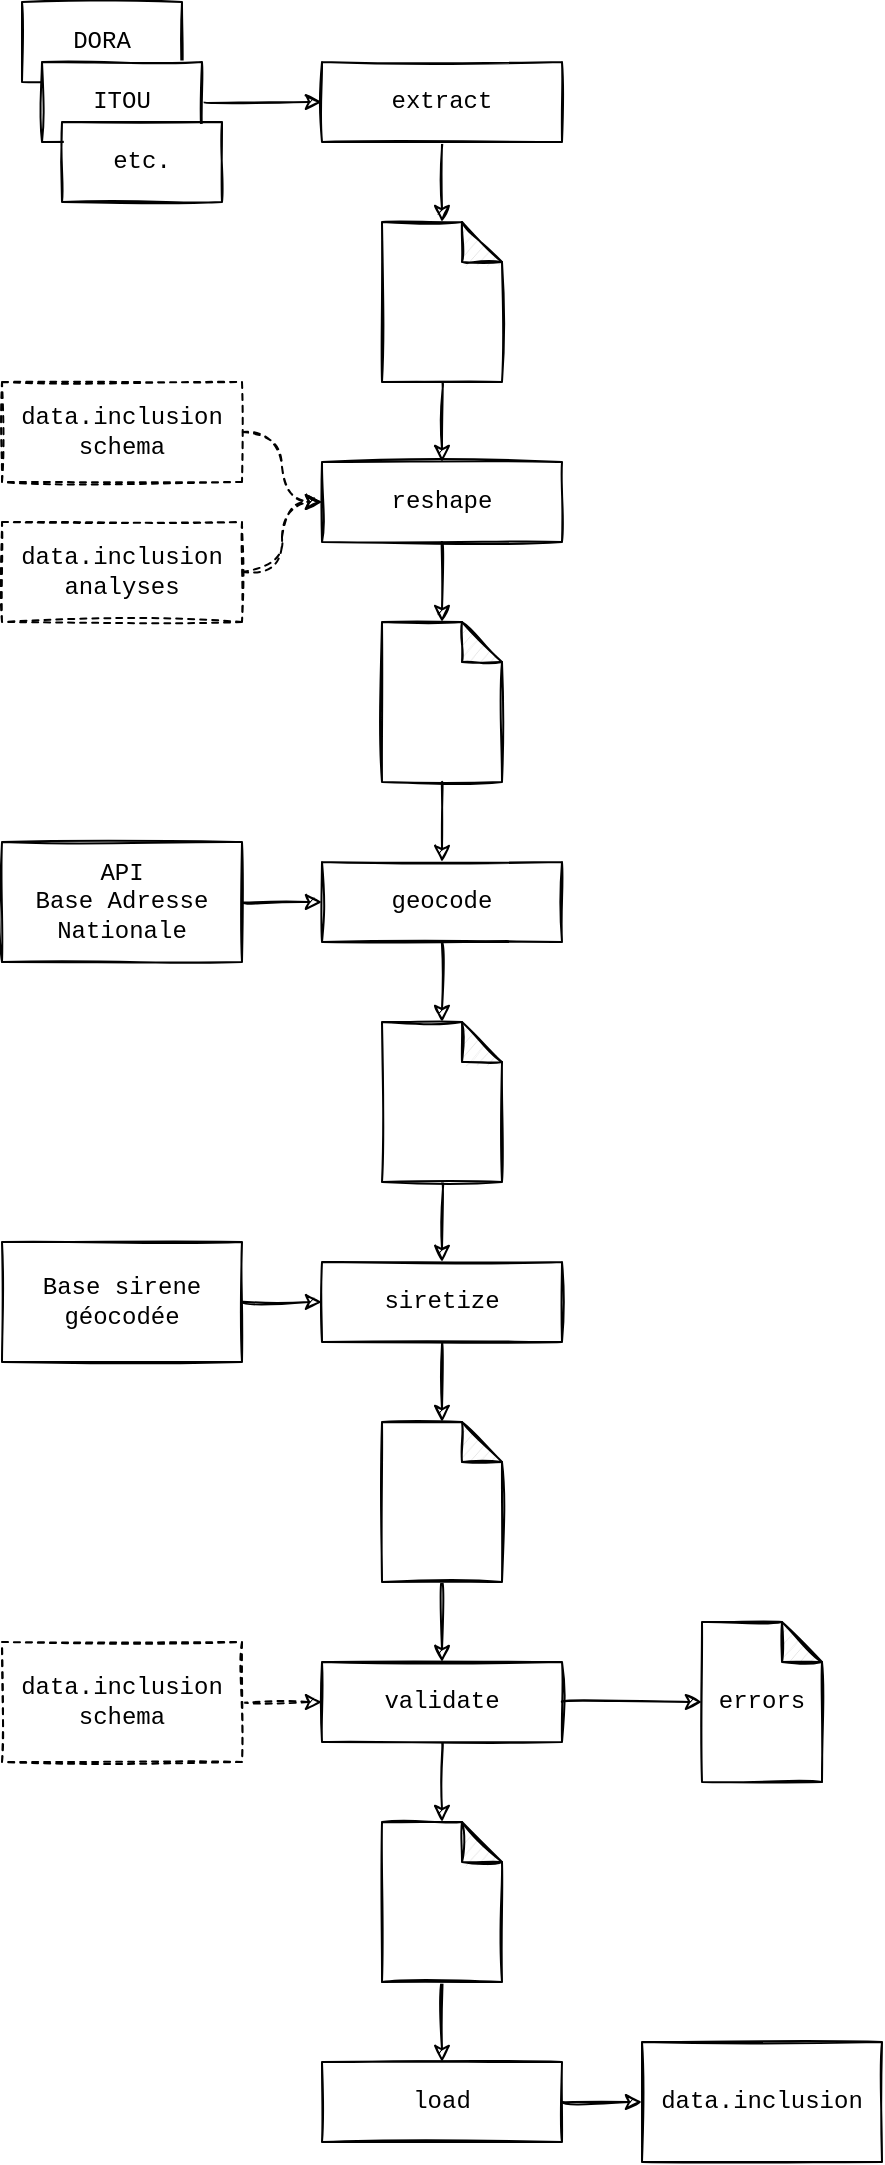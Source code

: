<mxfile version="18.1.3"><diagram id="IIw-nb-zUhlb8y-w-X9E" name="Page-1"><mxGraphModel dx="2058" dy="1141" grid="1" gridSize="10" guides="1" tooltips="1" connect="1" arrows="1" fold="1" page="1" pageScale="1" pageWidth="850" pageHeight="1100" math="0" shadow="0"><root><mxCell id="0"/><mxCell id="1" parent="0"/><mxCell id="1ksyq21S6QphH3ydFWYI-19" value="" style="edgeStyle=orthogonalEdgeStyle;curved=1;rounded=0;sketch=1;orthogonalLoop=1;jettySize=auto;html=1;fontFamily=Courier New;" edge="1" parent="1" source="1ksyq21S6QphH3ydFWYI-1" target="1ksyq21S6QphH3ydFWYI-18"><mxGeometry relative="1" as="geometry"/></mxCell><mxCell id="1ksyq21S6QphH3ydFWYI-1" value="geocode" style="rounded=0;whiteSpace=wrap;html=1;sketch=1;fontFamily=Courier New;" vertex="1" parent="1"><mxGeometry x="280" y="440" width="120" height="40" as="geometry"/></mxCell><mxCell id="1ksyq21S6QphH3ydFWYI-15" value="" style="edgeStyle=orthogonalEdgeStyle;curved=1;rounded=0;sketch=1;orthogonalLoop=1;jettySize=auto;html=1;fontFamily=Courier New;" edge="1" parent="1" source="1ksyq21S6QphH3ydFWYI-14" target="1ksyq21S6QphH3ydFWYI-1"><mxGeometry relative="1" as="geometry"/></mxCell><mxCell id="1ksyq21S6QphH3ydFWYI-14" value="" style="shape=note;whiteSpace=wrap;html=1;backgroundOutline=1;darkOpacity=0.05;sketch=1;fontFamily=Courier New;size=20;" vertex="1" parent="1"><mxGeometry x="310" y="320" width="60" height="80" as="geometry"/></mxCell><mxCell id="1ksyq21S6QphH3ydFWYI-60" value="" style="edgeStyle=orthogonalEdgeStyle;curved=1;rounded=0;sketch=1;orthogonalLoop=1;jettySize=auto;html=1;fontFamily=Courier New;" edge="1" parent="1" source="1ksyq21S6QphH3ydFWYI-16" target="1ksyq21S6QphH3ydFWYI-50"><mxGeometry relative="1" as="geometry"/></mxCell><mxCell id="1ksyq21S6QphH3ydFWYI-16" value="siretize" style="rounded=0;whiteSpace=wrap;html=1;sketch=1;fontFamily=Courier New;" vertex="1" parent="1"><mxGeometry x="280" y="640" width="120" height="40" as="geometry"/></mxCell><mxCell id="1ksyq21S6QphH3ydFWYI-17" value="" style="edgeStyle=orthogonalEdgeStyle;curved=1;rounded=0;sketch=1;orthogonalLoop=1;jettySize=auto;html=1;fontFamily=Courier New;" edge="1" parent="1" source="1ksyq21S6QphH3ydFWYI-18" target="1ksyq21S6QphH3ydFWYI-16"><mxGeometry relative="1" as="geometry"/></mxCell><mxCell id="1ksyq21S6QphH3ydFWYI-18" value="" style="shape=note;whiteSpace=wrap;html=1;backgroundOutline=1;darkOpacity=0.05;sketch=1;fontFamily=Courier New;size=20;" vertex="1" parent="1"><mxGeometry x="310" y="520" width="60" height="80" as="geometry"/></mxCell><mxCell id="1ksyq21S6QphH3ydFWYI-24" value="" style="edgeStyle=orthogonalEdgeStyle;curved=1;rounded=0;sketch=1;orthogonalLoop=1;jettySize=auto;html=1;fontFamily=Courier New;" edge="1" parent="1" source="1ksyq21S6QphH3ydFWYI-20" target="1ksyq21S6QphH3ydFWYI-1"><mxGeometry relative="1" as="geometry"/></mxCell><mxCell id="1ksyq21S6QphH3ydFWYI-20" value="&lt;div&gt;API&lt;/div&gt;&lt;div&gt;Base Adresse&lt;/div&gt;&lt;div&gt;Nationale&lt;br&gt;&lt;/div&gt;" style="rounded=0;whiteSpace=wrap;html=1;sketch=1;fontFamily=Courier New;" vertex="1" parent="1"><mxGeometry x="120" y="430" width="120" height="60" as="geometry"/></mxCell><mxCell id="1ksyq21S6QphH3ydFWYI-25" value="" style="edgeStyle=orthogonalEdgeStyle;curved=1;rounded=0;sketch=1;orthogonalLoop=1;jettySize=auto;html=1;fontFamily=Courier New;" edge="1" parent="1" source="1ksyq21S6QphH3ydFWYI-22" target="1ksyq21S6QphH3ydFWYI-16"><mxGeometry relative="1" as="geometry"/></mxCell><mxCell id="1ksyq21S6QphH3ydFWYI-22" value="&lt;div&gt;Base sirene&lt;/div&gt;&lt;div&gt;géocodée&lt;br&gt;&lt;/div&gt;" style="rounded=0;whiteSpace=wrap;html=1;sketch=1;fontFamily=Courier New;" vertex="1" parent="1"><mxGeometry x="120" y="630" width="120" height="60" as="geometry"/></mxCell><mxCell id="1ksyq21S6QphH3ydFWYI-35" value="" style="edgeStyle=orthogonalEdgeStyle;curved=1;rounded=0;sketch=1;orthogonalLoop=1;jettySize=auto;html=1;fontFamily=Courier New;" edge="1" parent="1" source="1ksyq21S6QphH3ydFWYI-32" target="1ksyq21S6QphH3ydFWYI-14"><mxGeometry relative="1" as="geometry"/></mxCell><mxCell id="1ksyq21S6QphH3ydFWYI-32" value="reshape" style="rounded=0;whiteSpace=wrap;html=1;sketch=1;fontFamily=Courier New;" vertex="1" parent="1"><mxGeometry x="280" y="240" width="120" height="40" as="geometry"/></mxCell><mxCell id="1ksyq21S6QphH3ydFWYI-33" value="" style="edgeStyle=orthogonalEdgeStyle;curved=1;rounded=0;sketch=1;orthogonalLoop=1;jettySize=auto;html=1;fontFamily=Courier New;" edge="1" parent="1" source="1ksyq21S6QphH3ydFWYI-34" target="1ksyq21S6QphH3ydFWYI-32"><mxGeometry relative="1" as="geometry"/></mxCell><mxCell id="1ksyq21S6QphH3ydFWYI-34" value="" style="shape=note;whiteSpace=wrap;html=1;backgroundOutline=1;darkOpacity=0.05;sketch=1;fontFamily=Courier New;size=20;" vertex="1" parent="1"><mxGeometry x="310" y="120" width="60" height="80" as="geometry"/></mxCell><mxCell id="1ksyq21S6QphH3ydFWYI-43" value="" style="edgeStyle=orthogonalEdgeStyle;curved=1;rounded=0;sketch=1;orthogonalLoop=1;jettySize=auto;html=1;fontFamily=Courier New;" edge="1" parent="1" source="1ksyq21S6QphH3ydFWYI-44" target="1ksyq21S6QphH3ydFWYI-47"><mxGeometry relative="1" as="geometry"/></mxCell><mxCell id="1ksyq21S6QphH3ydFWYI-44" value="load" style="rounded=0;whiteSpace=wrap;html=1;sketch=1;fontFamily=Courier New;" vertex="1" parent="1"><mxGeometry x="280" y="1040" width="120" height="40" as="geometry"/></mxCell><mxCell id="1ksyq21S6QphH3ydFWYI-45" value="" style="edgeStyle=orthogonalEdgeStyle;curved=1;rounded=0;sketch=1;orthogonalLoop=1;jettySize=auto;html=1;fontFamily=Courier New;" edge="1" parent="1" source="1ksyq21S6QphH3ydFWYI-46" target="1ksyq21S6QphH3ydFWYI-44"><mxGeometry relative="1" as="geometry"/></mxCell><mxCell id="1ksyq21S6QphH3ydFWYI-46" value="" style="shape=note;whiteSpace=wrap;html=1;backgroundOutline=1;darkOpacity=0.05;sketch=1;fontFamily=Courier New;size=20;" vertex="1" parent="1"><mxGeometry x="310" y="920" width="60" height="80" as="geometry"/></mxCell><mxCell id="1ksyq21S6QphH3ydFWYI-47" value="&lt;div&gt;data.inclusion&lt;/div&gt;" style="rounded=0;whiteSpace=wrap;html=1;sketch=1;fontFamily=Courier New;" vertex="1" parent="1"><mxGeometry x="440" y="1030" width="120" height="60" as="geometry"/></mxCell><mxCell id="1ksyq21S6QphH3ydFWYI-57" value="" style="edgeStyle=orthogonalEdgeStyle;curved=1;rounded=0;sketch=1;orthogonalLoop=1;jettySize=auto;html=1;fontFamily=Courier New;" edge="1" parent="1" source="1ksyq21S6QphH3ydFWYI-48" target="1ksyq21S6QphH3ydFWYI-46"><mxGeometry relative="1" as="geometry"/></mxCell><mxCell id="1ksyq21S6QphH3ydFWYI-62" value="" style="edgeStyle=orthogonalEdgeStyle;curved=1;rounded=0;sketch=1;orthogonalLoop=1;jettySize=auto;html=1;fontFamily=Courier New;" edge="1" parent="1" source="1ksyq21S6QphH3ydFWYI-48" target="1ksyq21S6QphH3ydFWYI-61"><mxGeometry relative="1" as="geometry"/></mxCell><mxCell id="1ksyq21S6QphH3ydFWYI-48" value="validate" style="rounded=0;whiteSpace=wrap;html=1;sketch=1;fontFamily=Courier New;" vertex="1" parent="1"><mxGeometry x="280" y="840" width="120" height="40" as="geometry"/></mxCell><mxCell id="1ksyq21S6QphH3ydFWYI-49" value="" style="edgeStyle=orthogonalEdgeStyle;curved=1;rounded=0;sketch=1;orthogonalLoop=1;jettySize=auto;html=1;fontFamily=Courier New;" edge="1" parent="1" source="1ksyq21S6QphH3ydFWYI-50" target="1ksyq21S6QphH3ydFWYI-48"><mxGeometry relative="1" as="geometry"/></mxCell><mxCell id="1ksyq21S6QphH3ydFWYI-50" value="" style="shape=note;whiteSpace=wrap;html=1;backgroundOutline=1;darkOpacity=0.05;sketch=1;fontFamily=Courier New;size=20;" vertex="1" parent="1"><mxGeometry x="310" y="720" width="60" height="80" as="geometry"/></mxCell><mxCell id="1ksyq21S6QphH3ydFWYI-61" value="errors" style="shape=note;whiteSpace=wrap;html=1;backgroundOutline=1;darkOpacity=0.05;sketch=1;fontFamily=Courier New;size=20;" vertex="1" parent="1"><mxGeometry x="470" y="820" width="60" height="80" as="geometry"/></mxCell><mxCell id="1ksyq21S6QphH3ydFWYI-64" value="" style="edgeStyle=orthogonalEdgeStyle;curved=1;rounded=0;sketch=1;orthogonalLoop=1;jettySize=auto;html=1;fontFamily=Courier New;" edge="1" parent="1" source="1ksyq21S6QphH3ydFWYI-63" target="1ksyq21S6QphH3ydFWYI-34"><mxGeometry relative="1" as="geometry"/></mxCell><mxCell id="1ksyq21S6QphH3ydFWYI-63" value="extract" style="rounded=0;whiteSpace=wrap;html=1;sketch=1;fontFamily=Courier New;" vertex="1" parent="1"><mxGeometry x="280" y="40" width="120" height="40" as="geometry"/></mxCell><mxCell id="1ksyq21S6QphH3ydFWYI-65" value="DORA" style="rounded=0;whiteSpace=wrap;html=1;sketch=1;fontFamily=Courier New;" vertex="1" parent="1"><mxGeometry x="130" y="10" width="80" height="40" as="geometry"/></mxCell><mxCell id="1ksyq21S6QphH3ydFWYI-68" value="" style="edgeStyle=orthogonalEdgeStyle;curved=1;rounded=0;sketch=1;orthogonalLoop=1;jettySize=auto;html=1;fontFamily=Courier New;" edge="1" parent="1" source="1ksyq21S6QphH3ydFWYI-66" target="1ksyq21S6QphH3ydFWYI-63"><mxGeometry relative="1" as="geometry"/></mxCell><mxCell id="1ksyq21S6QphH3ydFWYI-66" value="ITOU" style="rounded=0;whiteSpace=wrap;html=1;sketch=1;fontFamily=Courier New;" vertex="1" parent="1"><mxGeometry x="140" y="40" width="80" height="40" as="geometry"/></mxCell><mxCell id="1ksyq21S6QphH3ydFWYI-67" value="etc." style="rounded=0;whiteSpace=wrap;html=1;sketch=1;fontFamily=Courier New;" vertex="1" parent="1"><mxGeometry x="150" y="70" width="80" height="40" as="geometry"/></mxCell><mxCell id="1ksyq21S6QphH3ydFWYI-71" value="" style="edgeStyle=orthogonalEdgeStyle;curved=1;rounded=0;sketch=1;orthogonalLoop=1;jettySize=auto;html=1;fontFamily=Courier New;dashed=1;" edge="1" parent="1" source="1ksyq21S6QphH3ydFWYI-70" target="1ksyq21S6QphH3ydFWYI-48"><mxGeometry relative="1" as="geometry"/></mxCell><mxCell id="1ksyq21S6QphH3ydFWYI-70" value="&lt;div&gt;data.inclusion&lt;br&gt;&lt;/div&gt;&lt;div&gt;schema&lt;/div&gt;" style="rounded=0;whiteSpace=wrap;html=1;sketch=1;fontFamily=Courier New;dashed=1;" vertex="1" parent="1"><mxGeometry x="120" y="830" width="120" height="60" as="geometry"/></mxCell><mxCell id="1ksyq21S6QphH3ydFWYI-72" value="" style="edgeStyle=orthogonalEdgeStyle;curved=1;rounded=0;sketch=1;orthogonalLoop=1;jettySize=auto;html=1;fontFamily=Courier New;dashed=1;entryX=0;entryY=0.5;entryDx=0;entryDy=0;" edge="1" parent="1" source="1ksyq21S6QphH3ydFWYI-73" target="1ksyq21S6QphH3ydFWYI-32"><mxGeometry relative="1" as="geometry"><mxPoint x="230" y="230" as="targetPoint"/></mxGeometry></mxCell><mxCell id="1ksyq21S6QphH3ydFWYI-73" value="&lt;div&gt;data.inclusion&lt;br&gt;&lt;/div&gt;&lt;div&gt;schema&lt;/div&gt;" style="rounded=0;whiteSpace=wrap;html=1;sketch=1;fontFamily=Courier New;dashed=1;" vertex="1" parent="1"><mxGeometry x="120" y="200" width="120" height="50" as="geometry"/></mxCell><mxCell id="1ksyq21S6QphH3ydFWYI-74" value="" style="edgeStyle=orthogonalEdgeStyle;curved=1;rounded=0;sketch=1;orthogonalLoop=1;jettySize=auto;html=1;fontFamily=Courier New;dashed=1;" edge="1" parent="1" source="1ksyq21S6QphH3ydFWYI-75" target="1ksyq21S6QphH3ydFWYI-32"><mxGeometry relative="1" as="geometry"><mxPoint x="220" y="300" as="targetPoint"/></mxGeometry></mxCell><mxCell id="1ksyq21S6QphH3ydFWYI-75" value="&lt;div&gt;data.inclusion&lt;br&gt;&lt;/div&gt;&lt;div&gt;analyses&lt;br&gt;&lt;/div&gt;" style="rounded=0;whiteSpace=wrap;html=1;sketch=1;fontFamily=Courier New;dashed=1;" vertex="1" parent="1"><mxGeometry x="120" y="270" width="120" height="50" as="geometry"/></mxCell></root></mxGraphModel></diagram></mxfile>